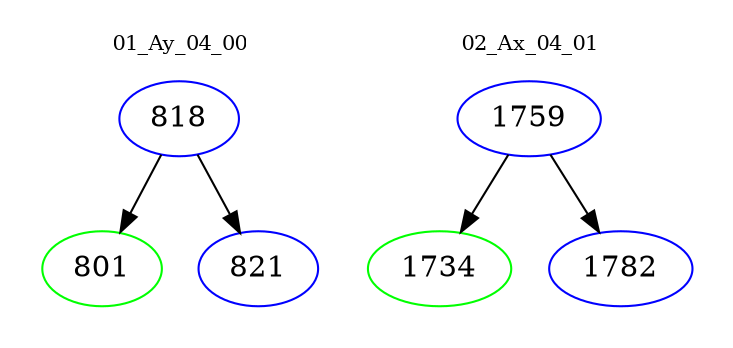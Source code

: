 digraph{
subgraph cluster_0 {
color = white
label = "01_Ay_04_00";
fontsize=10;
T0_818 [label="818", color="blue"]
T0_818 -> T0_801 [color="black"]
T0_801 [label="801", color="green"]
T0_818 -> T0_821 [color="black"]
T0_821 [label="821", color="blue"]
}
subgraph cluster_1 {
color = white
label = "02_Ax_04_01";
fontsize=10;
T1_1759 [label="1759", color="blue"]
T1_1759 -> T1_1734 [color="black"]
T1_1734 [label="1734", color="green"]
T1_1759 -> T1_1782 [color="black"]
T1_1782 [label="1782", color="blue"]
}
}
